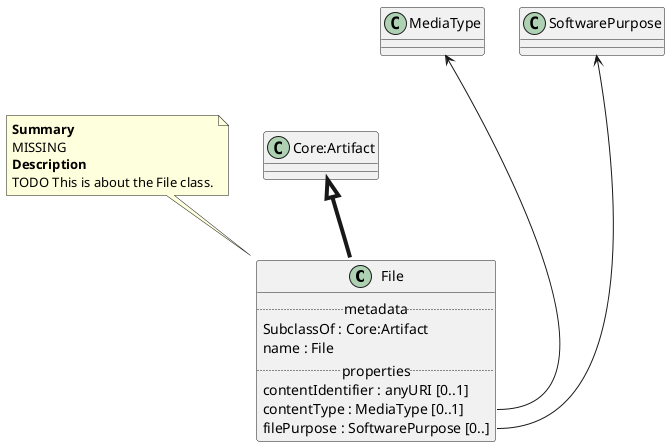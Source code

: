 @startuml
class File {
.. metadata ..
    SubclassOf : Core:Artifact
    name : File
.. properties ..
    contentIdentifier : anyURI [0..1]
    contentType : MediaType [0..1]
    filePurpose : SoftwarePurpose [0..]
}
note top of File
<b>Summary</b>
MISSING
<b>Description</b>
TODO This is about the File class.
end note
"Core:Artifact" <|-[thickness=4]- "File"
"MediaType" <--- "File::contentType"
"SoftwarePurpose" <--- "File::filePurpose"
@enduml
